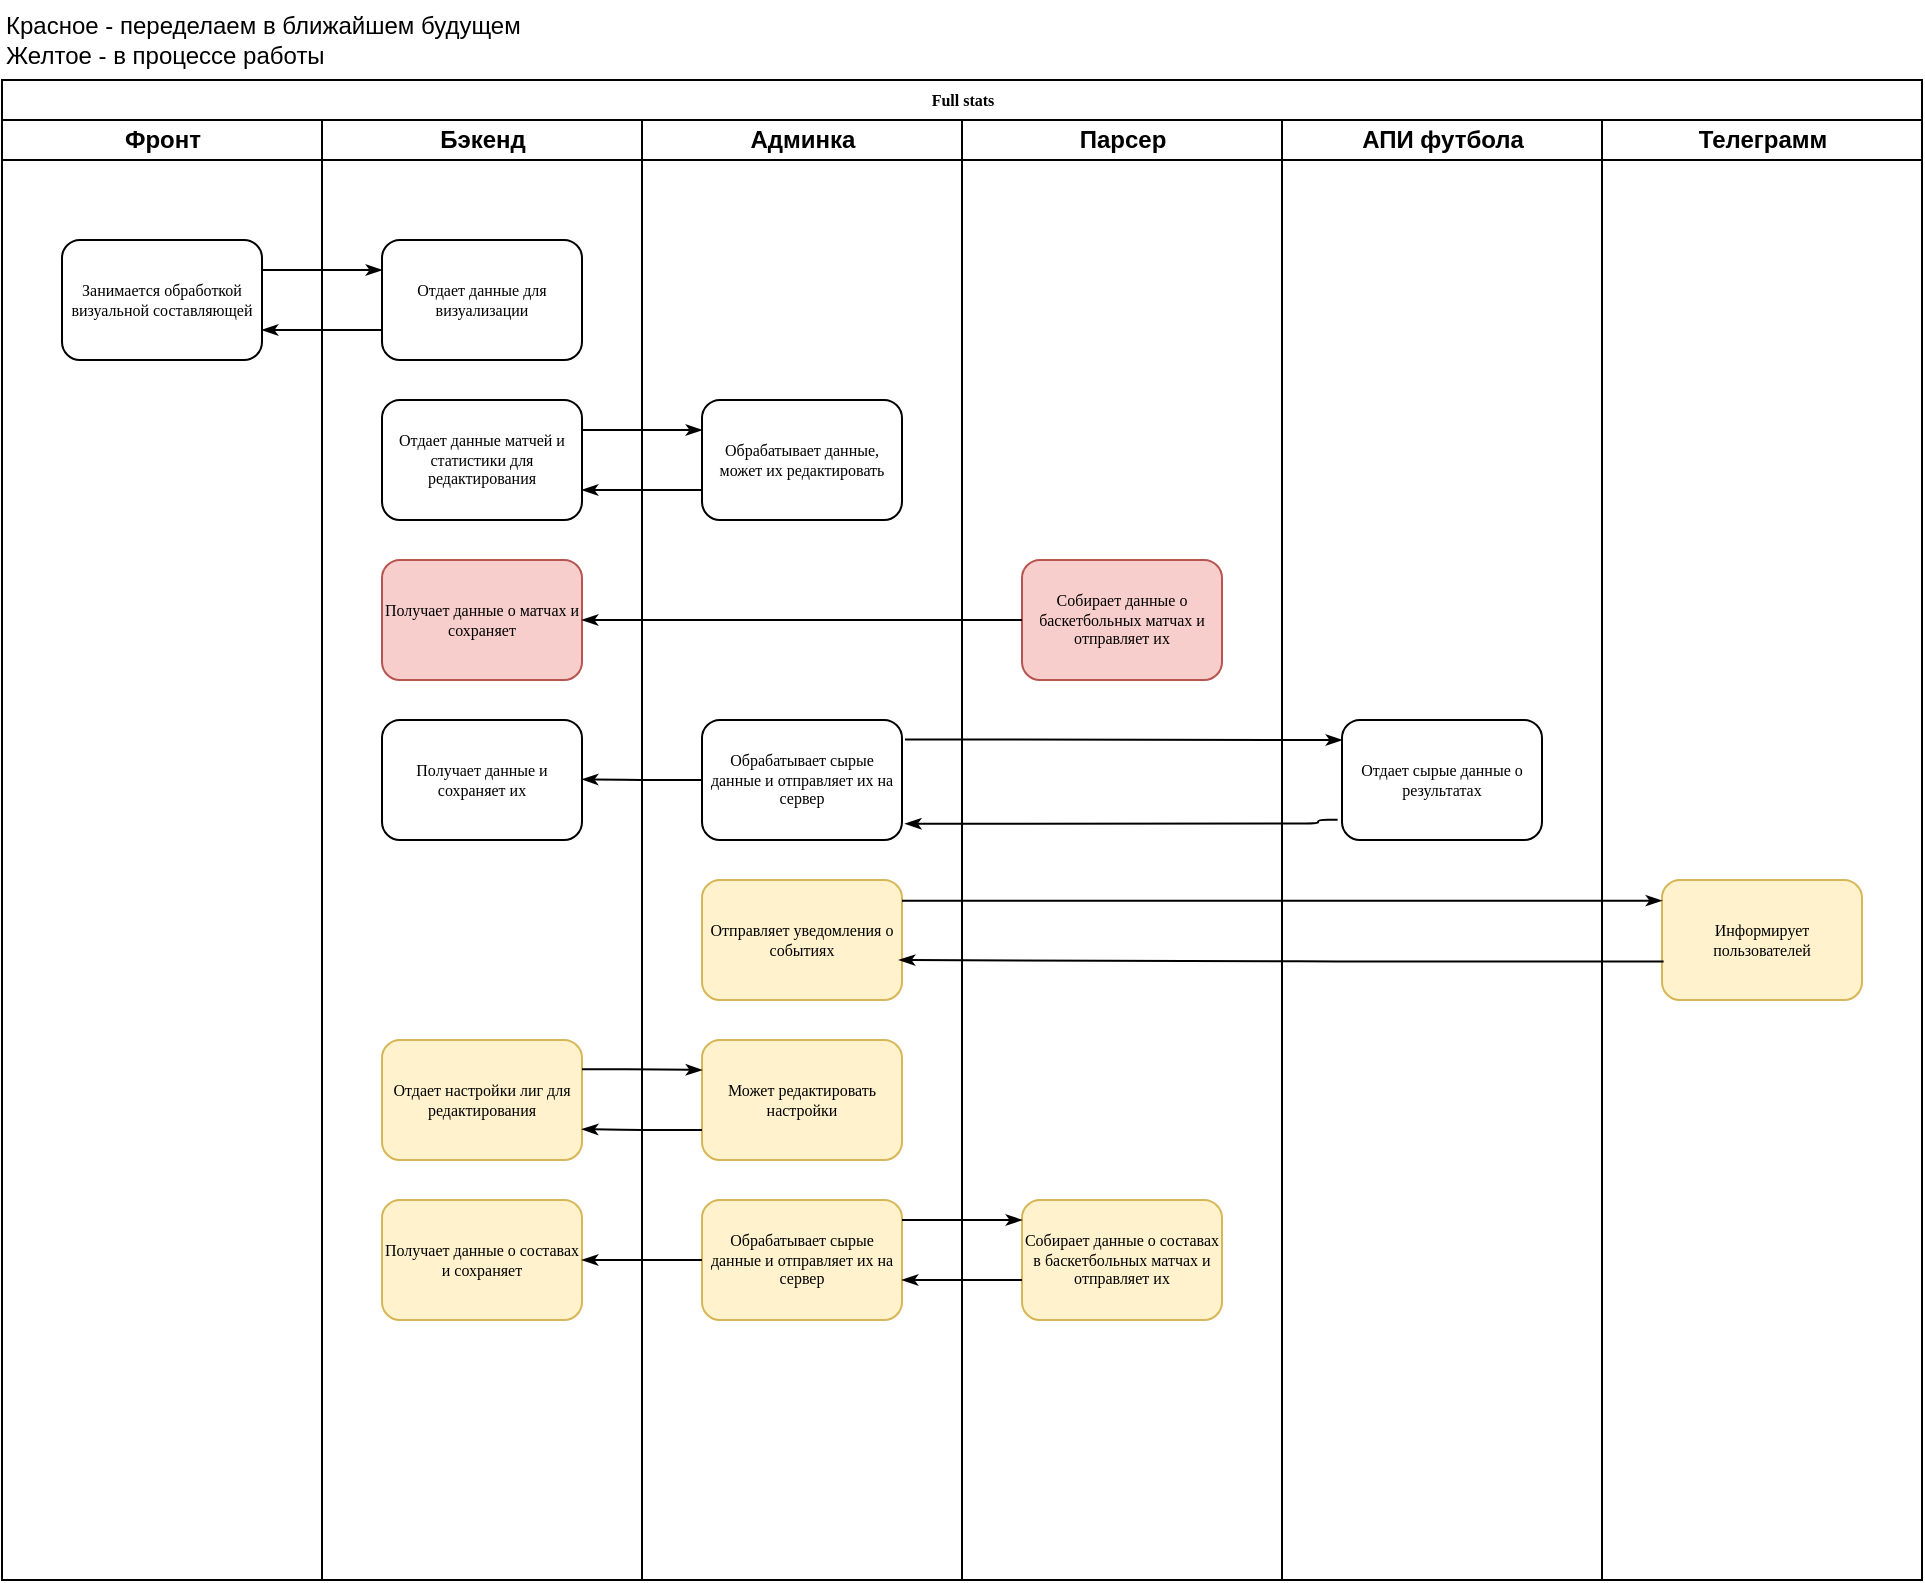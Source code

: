<mxfile version="20.6.0" type="github">
  <diagram name="Page-1" id="74e2e168-ea6b-b213-b513-2b3c1d86103e">
    <mxGraphModel dx="1301" dy="731" grid="1" gridSize="10" guides="1" tooltips="1" connect="1" arrows="1" fold="1" page="1" pageScale="1" pageWidth="1100" pageHeight="850" background="none" math="0" shadow="0">
      <root>
        <mxCell id="0" />
        <mxCell id="1" parent="0" />
        <mxCell id="77e6c97f196da883-1" value="Full stats" style="swimlane;html=1;childLayout=stackLayout;startSize=20;rounded=0;shadow=0;labelBackgroundColor=none;strokeWidth=1;fontFamily=Verdana;fontSize=8;align=center;" parent="1" vertex="1">
          <mxGeometry x="60" y="40" width="960" height="750" as="geometry" />
        </mxCell>
        <mxCell id="77e6c97f196da883-2" value="Фронт" style="swimlane;html=1;startSize=20;" parent="77e6c97f196da883-1" vertex="1">
          <mxGeometry y="20" width="160" height="730" as="geometry" />
        </mxCell>
        <mxCell id="77e6c97f196da883-8" value="Занимается обработкой визуальной составляющей" style="rounded=1;whiteSpace=wrap;html=1;shadow=0;labelBackgroundColor=none;strokeWidth=1;fontFamily=Verdana;fontSize=8;align=center;" parent="77e6c97f196da883-2" vertex="1">
          <mxGeometry x="30" y="60" width="100" height="60" as="geometry" />
        </mxCell>
        <mxCell id="77e6c97f196da883-3" value="Бэкенд" style="swimlane;html=1;startSize=20;" parent="77e6c97f196da883-1" vertex="1">
          <mxGeometry x="160" y="20" width="160" height="730" as="geometry" />
        </mxCell>
        <mxCell id="77e6c97f196da883-11" value="Отдает данные для визуализации" style="rounded=1;whiteSpace=wrap;html=1;shadow=0;labelBackgroundColor=none;strokeWidth=1;fontFamily=Verdana;fontSize=8;align=center;" parent="77e6c97f196da883-3" vertex="1">
          <mxGeometry x="30" y="60" width="100" height="60" as="geometry" />
        </mxCell>
        <mxCell id="qHQJKQO2i5-u3Q4mEbJ6-1" style="edgeStyle=orthogonalEdgeStyle;rounded=1;html=1;labelBackgroundColor=none;startArrow=none;startFill=0;startSize=5;endArrow=classicThin;endFill=1;endSize=5;jettySize=auto;orthogonalLoop=1;strokeWidth=1;fontFamily=Verdana;fontSize=8" edge="1" parent="77e6c97f196da883-3">
          <mxGeometry relative="1" as="geometry">
            <mxPoint x="30" y="105" as="sourcePoint" />
            <mxPoint x="-30" y="105" as="targetPoint" />
            <Array as="points">
              <mxPoint x="-10" y="105" />
              <mxPoint x="-10" y="105" />
            </Array>
          </mxGeometry>
        </mxCell>
        <mxCell id="qHQJKQO2i5-u3Q4mEbJ6-34" value="Отдает настройки лиг для редактирования" style="rounded=1;whiteSpace=wrap;html=1;shadow=0;labelBackgroundColor=none;strokeWidth=1;fontFamily=Verdana;fontSize=8;align=center;fillColor=#fff2cc;strokeColor=#d6b656;" vertex="1" parent="77e6c97f196da883-3">
          <mxGeometry x="30" y="460" width="100" height="60" as="geometry" />
        </mxCell>
        <mxCell id="qHQJKQO2i5-u3Q4mEbJ6-38" value="Получает данные о составах и сохраняет" style="rounded=1;whiteSpace=wrap;html=1;shadow=0;labelBackgroundColor=none;strokeWidth=1;fontFamily=Verdana;fontSize=8;align=center;fillColor=#fff2cc;strokeColor=#d6b656;" vertex="1" parent="77e6c97f196da883-3">
          <mxGeometry x="30" y="540" width="100" height="60" as="geometry" />
        </mxCell>
        <mxCell id="qHQJKQO2i5-u3Q4mEbJ6-2" value="Отдает данные матчей и статистики для редактирования" style="rounded=1;whiteSpace=wrap;html=1;shadow=0;labelBackgroundColor=none;strokeWidth=1;fontFamily=Verdana;fontSize=8;align=center;" vertex="1" parent="77e6c97f196da883-3">
          <mxGeometry x="30" y="140" width="100" height="60" as="geometry" />
        </mxCell>
        <mxCell id="77e6c97f196da883-26" style="edgeStyle=orthogonalEdgeStyle;rounded=1;html=1;labelBackgroundColor=none;startArrow=none;startFill=0;startSize=5;endArrow=classicThin;endFill=1;endSize=5;jettySize=auto;orthogonalLoop=1;strokeWidth=1;fontFamily=Verdana;fontSize=8" parent="77e6c97f196da883-1" source="77e6c97f196da883-8" target="77e6c97f196da883-11" edge="1">
          <mxGeometry relative="1" as="geometry">
            <Array as="points">
              <mxPoint x="150" y="95" />
              <mxPoint x="150" y="95" />
            </Array>
          </mxGeometry>
        </mxCell>
        <mxCell id="77e6c97f196da883-4" value="Админка" style="swimlane;html=1;startSize=20;" parent="77e6c97f196da883-1" vertex="1">
          <mxGeometry x="320" y="20" width="160" height="730" as="geometry" />
        </mxCell>
        <mxCell id="qHQJKQO2i5-u3Q4mEbJ6-4" value="Обрабатывает данные, может их редактировать" style="rounded=1;whiteSpace=wrap;html=1;shadow=0;labelBackgroundColor=none;strokeWidth=1;fontFamily=Verdana;fontSize=8;align=center;" vertex="1" parent="77e6c97f196da883-4">
          <mxGeometry x="30" y="140" width="100" height="60" as="geometry" />
        </mxCell>
        <mxCell id="qHQJKQO2i5-u3Q4mEbJ6-5" style="edgeStyle=orthogonalEdgeStyle;rounded=1;html=1;labelBackgroundColor=none;startArrow=none;startFill=0;startSize=5;endArrow=classicThin;endFill=1;endSize=5;jettySize=auto;orthogonalLoop=1;strokeWidth=1;fontFamily=Verdana;fontSize=8" edge="1" parent="77e6c97f196da883-4">
          <mxGeometry relative="1" as="geometry">
            <mxPoint x="30" y="185" as="sourcePoint" />
            <mxPoint x="-30" y="185" as="targetPoint" />
            <Array as="points">
              <mxPoint y="185" />
              <mxPoint y="185" />
            </Array>
          </mxGeometry>
        </mxCell>
        <mxCell id="qHQJKQO2i5-u3Q4mEbJ6-6" value="Получает данные о матчах и сохраняет" style="rounded=1;whiteSpace=wrap;html=1;shadow=0;labelBackgroundColor=none;strokeWidth=1;fontFamily=Verdana;fontSize=8;align=center;fillColor=#f8cecc;strokeColor=#b85450;" vertex="1" parent="77e6c97f196da883-4">
          <mxGeometry x="-130" y="220" width="100" height="60" as="geometry" />
        </mxCell>
        <mxCell id="qHQJKQO2i5-u3Q4mEbJ6-14" value="Получает данные и сохраняет их" style="rounded=1;whiteSpace=wrap;html=1;shadow=0;labelBackgroundColor=none;strokeWidth=1;fontFamily=Verdana;fontSize=8;align=center;" vertex="1" parent="77e6c97f196da883-4">
          <mxGeometry x="-130" y="300" width="100" height="60" as="geometry" />
        </mxCell>
        <mxCell id="qHQJKQO2i5-u3Q4mEbJ6-15" value="Обрабатывает сырые данные и отправляет их на сервер" style="rounded=1;whiteSpace=wrap;html=1;shadow=0;labelBackgroundColor=none;strokeWidth=1;fontFamily=Verdana;fontSize=8;align=center;" vertex="1" parent="77e6c97f196da883-4">
          <mxGeometry x="30" y="300" width="100" height="60" as="geometry" />
        </mxCell>
        <mxCell id="qHQJKQO2i5-u3Q4mEbJ6-16" style="edgeStyle=orthogonalEdgeStyle;rounded=1;html=1;labelBackgroundColor=none;startArrow=none;startFill=0;startSize=5;endArrow=classicThin;endFill=1;endSize=5;jettySize=auto;orthogonalLoop=1;strokeWidth=1;fontFamily=Verdana;fontSize=8" edge="1" parent="77e6c97f196da883-4">
          <mxGeometry relative="1" as="geometry">
            <mxPoint x="30" y="330" as="sourcePoint" />
            <mxPoint x="-30" y="329.68" as="targetPoint" />
            <Array as="points">
              <mxPoint y="329.68" />
              <mxPoint y="329.68" />
            </Array>
          </mxGeometry>
        </mxCell>
        <mxCell id="qHQJKQO2i5-u3Q4mEbJ6-26" value="Отправляет уведомления о событиях" style="rounded=1;whiteSpace=wrap;html=1;shadow=0;labelBackgroundColor=none;strokeWidth=1;fontFamily=Verdana;fontSize=8;align=center;fillColor=#fff2cc;strokeColor=#d6b656;" vertex="1" parent="77e6c97f196da883-4">
          <mxGeometry x="30" y="380" width="100" height="60" as="geometry" />
        </mxCell>
        <mxCell id="qHQJKQO2i5-u3Q4mEbJ6-35" value="Может редактировать настройки" style="rounded=1;whiteSpace=wrap;html=1;shadow=0;labelBackgroundColor=none;strokeWidth=1;fontFamily=Verdana;fontSize=8;align=center;fillColor=#fff2cc;strokeColor=#d6b656;" vertex="1" parent="77e6c97f196da883-4">
          <mxGeometry x="30" y="460" width="100" height="60" as="geometry" />
        </mxCell>
        <mxCell id="qHQJKQO2i5-u3Q4mEbJ6-36" style="edgeStyle=orthogonalEdgeStyle;rounded=1;html=1;labelBackgroundColor=none;startArrow=none;startFill=0;startSize=5;endArrow=classicThin;endFill=1;endSize=5;jettySize=auto;orthogonalLoop=1;strokeWidth=1;fontFamily=Verdana;fontSize=8" edge="1" parent="77e6c97f196da883-4">
          <mxGeometry relative="1" as="geometry">
            <Array as="points">
              <mxPoint y="474.61" />
              <mxPoint y="474.61" />
            </Array>
            <mxPoint x="-30" y="474.647" as="sourcePoint" />
            <mxPoint x="30" y="475" as="targetPoint" />
          </mxGeometry>
        </mxCell>
        <mxCell id="qHQJKQO2i5-u3Q4mEbJ6-37" style="edgeStyle=orthogonalEdgeStyle;rounded=1;html=1;labelBackgroundColor=none;startArrow=none;startFill=0;startSize=5;endArrow=classicThin;endFill=1;endSize=5;jettySize=auto;orthogonalLoop=1;strokeWidth=1;fontFamily=Verdana;fontSize=8" edge="1" parent="77e6c97f196da883-4">
          <mxGeometry relative="1" as="geometry">
            <mxPoint x="30" y="505" as="sourcePoint" />
            <mxPoint x="-30" y="504.61" as="targetPoint" />
            <Array as="points">
              <mxPoint y="504.61" />
              <mxPoint y="504.61" />
            </Array>
          </mxGeometry>
        </mxCell>
        <mxCell id="qHQJKQO2i5-u3Q4mEbJ6-41" value="Обрабатывает сырые данные и отправляет их на сервер" style="rounded=1;whiteSpace=wrap;html=1;shadow=0;labelBackgroundColor=none;strokeWidth=1;fontFamily=Verdana;fontSize=8;align=center;fillColor=#fff2cc;strokeColor=#d6b656;" vertex="1" parent="77e6c97f196da883-4">
          <mxGeometry x="30" y="540" width="100" height="60" as="geometry" />
        </mxCell>
        <mxCell id="77e6c97f196da883-5" value="Парсер" style="swimlane;html=1;startSize=20;" parent="77e6c97f196da883-1" vertex="1">
          <mxGeometry x="480" y="20" width="160" height="730" as="geometry" />
        </mxCell>
        <mxCell id="qHQJKQO2i5-u3Q4mEbJ6-8" value="Собирает данные о баскетбольных матчах и отправляет их" style="rounded=1;whiteSpace=wrap;html=1;shadow=0;labelBackgroundColor=none;strokeWidth=1;fontFamily=Verdana;fontSize=8;align=center;fillColor=#f8cecc;strokeColor=#b85450;" vertex="1" parent="77e6c97f196da883-5">
          <mxGeometry x="30" y="220" width="100" height="60" as="geometry" />
        </mxCell>
        <mxCell id="qHQJKQO2i5-u3Q4mEbJ6-39" value="Собирает данные о составах в баскетбольных матчах и отправляет их" style="rounded=1;whiteSpace=wrap;html=1;shadow=0;labelBackgroundColor=none;strokeWidth=1;fontFamily=Verdana;fontSize=8;align=center;fillColor=#fff2cc;strokeColor=#d6b656;" vertex="1" parent="77e6c97f196da883-5">
          <mxGeometry x="30" y="540" width="100" height="60" as="geometry" />
        </mxCell>
        <mxCell id="77e6c97f196da883-6" value="АПИ футбола" style="swimlane;html=1;startSize=20;" parent="77e6c97f196da883-1" vertex="1">
          <mxGeometry x="640" y="20" width="160" height="730" as="geometry" />
        </mxCell>
        <mxCell id="qHQJKQO2i5-u3Q4mEbJ6-18" value="Отдает сырые данные о результатах" style="rounded=1;whiteSpace=wrap;html=1;shadow=0;labelBackgroundColor=none;strokeWidth=1;fontFamily=Verdana;fontSize=8;align=center;" vertex="1" parent="77e6c97f196da883-6">
          <mxGeometry x="30" y="300" width="100" height="60" as="geometry" />
        </mxCell>
        <mxCell id="77e6c97f196da883-7" value="Телеграмм" style="swimlane;html=1;startSize=20;" parent="77e6c97f196da883-1" vertex="1">
          <mxGeometry x="800" y="20" width="160" height="730" as="geometry" />
        </mxCell>
        <mxCell id="qHQJKQO2i5-u3Q4mEbJ6-27" value="Информирует пользователей" style="rounded=1;whiteSpace=wrap;html=1;shadow=0;labelBackgroundColor=none;strokeWidth=1;fontFamily=Verdana;fontSize=8;align=center;fillColor=#fff2cc;strokeColor=#d6b656;" vertex="1" parent="77e6c97f196da883-7">
          <mxGeometry x="30" y="380" width="100" height="60" as="geometry" />
        </mxCell>
        <mxCell id="qHQJKQO2i5-u3Q4mEbJ6-19" style="edgeStyle=orthogonalEdgeStyle;rounded=1;html=1;labelBackgroundColor=none;startArrow=none;startFill=0;startSize=5;endArrow=classicThin;endFill=1;endSize=5;jettySize=auto;orthogonalLoop=1;strokeWidth=1;fontFamily=Verdana;fontSize=8;exitX=1.015;exitY=0.162;exitDx=0;exitDy=0;exitPerimeter=0;entryX=0;entryY=0.167;entryDx=0;entryDy=0;entryPerimeter=0;" edge="1" parent="77e6c97f196da883-1" source="qHQJKQO2i5-u3Q4mEbJ6-15" target="qHQJKQO2i5-u3Q4mEbJ6-18">
          <mxGeometry relative="1" as="geometry">
            <Array as="points">
              <mxPoint x="470" y="330" />
            </Array>
            <mxPoint x="470" y="330" as="sourcePoint" />
            <mxPoint x="510" y="330" as="targetPoint" />
          </mxGeometry>
        </mxCell>
        <mxCell id="qHQJKQO2i5-u3Q4mEbJ6-9" style="edgeStyle=orthogonalEdgeStyle;rounded=1;html=1;labelBackgroundColor=none;startArrow=none;startFill=0;startSize=5;endArrow=classicThin;endFill=1;endSize=5;jettySize=auto;orthogonalLoop=1;strokeWidth=1;fontFamily=Verdana;fontSize=8;exitX=0;exitY=0.5;exitDx=0;exitDy=0;entryX=1;entryY=0.5;entryDx=0;entryDy=0;" edge="1" parent="77e6c97f196da883-1" source="qHQJKQO2i5-u3Q4mEbJ6-8" target="qHQJKQO2i5-u3Q4mEbJ6-6">
          <mxGeometry relative="1" as="geometry">
            <mxPoint x="360" y="285" as="sourcePoint" />
            <mxPoint x="290" y="285" as="targetPoint" />
            <Array as="points" />
          </mxGeometry>
        </mxCell>
        <mxCell id="qHQJKQO2i5-u3Q4mEbJ6-46" style="edgeStyle=orthogonalEdgeStyle;rounded=1;html=1;labelBackgroundColor=none;startArrow=none;startFill=0;startSize=5;endArrow=classicThin;endFill=1;endSize=5;jettySize=auto;orthogonalLoop=1;strokeWidth=1;fontFamily=Verdana;fontSize=8;entryX=1;entryY=0.5;entryDx=0;entryDy=0;exitX=0;exitY=0.5;exitDx=0;exitDy=0;" edge="1" parent="77e6c97f196da883-1" source="qHQJKQO2i5-u3Q4mEbJ6-41" target="qHQJKQO2i5-u3Q4mEbJ6-38">
          <mxGeometry relative="1" as="geometry">
            <mxPoint x="370" y="534.61" as="sourcePoint" />
            <mxPoint x="300" y="534.61" as="targetPoint" />
            <Array as="points">
              <mxPoint x="310" y="590" />
              <mxPoint x="310" y="590" />
            </Array>
          </mxGeometry>
        </mxCell>
        <mxCell id="qHQJKQO2i5-u3Q4mEbJ6-49" style="edgeStyle=orthogonalEdgeStyle;rounded=1;html=1;labelBackgroundColor=none;startArrow=none;startFill=0;startSize=5;endArrow=classicThin;endFill=1;endSize=5;jettySize=auto;orthogonalLoop=1;strokeWidth=1;fontFamily=Verdana;fontSize=8;" edge="1" parent="77e6c97f196da883-1">
          <mxGeometry relative="1" as="geometry">
            <Array as="points">
              <mxPoint x="450" y="570" />
              <mxPoint x="510" y="570" />
            </Array>
            <mxPoint x="450" y="570" as="sourcePoint" />
            <mxPoint x="510" y="570" as="targetPoint" />
          </mxGeometry>
        </mxCell>
        <mxCell id="qHQJKQO2i5-u3Q4mEbJ6-3" style="edgeStyle=orthogonalEdgeStyle;rounded=1;html=1;labelBackgroundColor=none;startArrow=none;startFill=0;startSize=5;endArrow=classicThin;endFill=1;endSize=5;jettySize=auto;orthogonalLoop=1;strokeWidth=1;fontFamily=Verdana;fontSize=8" edge="1" parent="77e6c97f196da883-1" source="qHQJKQO2i5-u3Q4mEbJ6-2" target="qHQJKQO2i5-u3Q4mEbJ6-4">
          <mxGeometry relative="1" as="geometry">
            <Array as="points">
              <mxPoint x="320" y="175" />
              <mxPoint x="320" y="175" />
            </Array>
          </mxGeometry>
        </mxCell>
        <mxCell id="qHQJKQO2i5-u3Q4mEbJ6-21" style="edgeStyle=orthogonalEdgeStyle;rounded=1;html=1;labelBackgroundColor=none;startArrow=none;startFill=0;startSize=5;endArrow=classicThin;endFill=1;endSize=5;jettySize=auto;orthogonalLoop=1;strokeWidth=1;fontFamily=Verdana;fontSize=8;entryX=1.016;entryY=0.864;entryDx=0;entryDy=0;entryPerimeter=0;exitX=-0.022;exitY=0.831;exitDx=0;exitDy=0;exitPerimeter=0;" edge="1" parent="77e6c97f196da883-1" source="qHQJKQO2i5-u3Q4mEbJ6-18" target="qHQJKQO2i5-u3Q4mEbJ6-15">
          <mxGeometry relative="1" as="geometry">
            <mxPoint x="660" y="390" as="sourcePoint" />
            <mxPoint x="460" y="370" as="targetPoint" />
            <Array as="points">
              <mxPoint x="658" y="370" />
              <mxPoint x="658" y="372" />
            </Array>
          </mxGeometry>
        </mxCell>
        <mxCell id="qHQJKQO2i5-u3Q4mEbJ6-29" style="edgeStyle=orthogonalEdgeStyle;rounded=1;html=1;labelBackgroundColor=none;startArrow=none;startFill=0;startSize=5;endArrow=classicThin;endFill=1;endSize=5;jettySize=auto;orthogonalLoop=1;strokeWidth=1;fontFamily=Verdana;fontSize=8;exitX=1;exitY=0.172;exitDx=0;exitDy=0;exitPerimeter=0;entryX=0;entryY=0.172;entryDx=0;entryDy=0;entryPerimeter=0;" edge="1" parent="77e6c97f196da883-1" source="qHQJKQO2i5-u3Q4mEbJ6-26" target="qHQJKQO2i5-u3Q4mEbJ6-27">
          <mxGeometry relative="1" as="geometry">
            <Array as="points" />
            <mxPoint x="460.75" y="410" as="sourcePoint" />
            <mxPoint x="659.25" y="410.3" as="targetPoint" />
          </mxGeometry>
        </mxCell>
        <mxCell id="qHQJKQO2i5-u3Q4mEbJ6-28" style="edgeStyle=orthogonalEdgeStyle;rounded=1;html=1;labelBackgroundColor=none;startArrow=none;startFill=0;startSize=5;endArrow=classicThin;endFill=1;endSize=5;jettySize=auto;orthogonalLoop=1;strokeWidth=1;fontFamily=Verdana;fontSize=8;exitX=0.008;exitY=0.679;exitDx=0;exitDy=0;exitPerimeter=0;entryX=0.985;entryY=0.667;entryDx=0;entryDy=0;entryPerimeter=0;" edge="1" parent="77e6c97f196da883-1" source="qHQJKQO2i5-u3Q4mEbJ6-27" target="qHQJKQO2i5-u3Q4mEbJ6-26">
          <mxGeometry relative="1" as="geometry">
            <mxPoint x="660.45" y="440.34" as="sourcePoint" />
            <mxPoint x="459.55" y="440" as="targetPoint" />
            <Array as="points">
              <mxPoint x="658" y="441" />
            </Array>
          </mxGeometry>
        </mxCell>
        <mxCell id="qHQJKQO2i5-u3Q4mEbJ6-47" style="edgeStyle=orthogonalEdgeStyle;rounded=1;html=1;labelBackgroundColor=none;startArrow=none;startFill=0;startSize=5;endArrow=classicThin;endFill=1;endSize=5;jettySize=auto;orthogonalLoop=1;strokeWidth=1;fontFamily=Verdana;fontSize=8;" edge="1" parent="1">
          <mxGeometry relative="1" as="geometry">
            <mxPoint x="570" y="640" as="sourcePoint" />
            <mxPoint x="510" y="640" as="targetPoint" />
            <Array as="points">
              <mxPoint x="570" y="640" />
            </Array>
          </mxGeometry>
        </mxCell>
        <mxCell id="qHQJKQO2i5-u3Q4mEbJ6-50" value="Красное - переделаем в ближайшем будущем&lt;br&gt;Желтое - в процессе работы&lt;br&gt;" style="text;html=1;align=left;verticalAlign=middle;resizable=0;points=[];autosize=1;strokeColor=none;fillColor=none;" vertex="1" parent="1">
          <mxGeometry x="60" width="280" height="40" as="geometry" />
        </mxCell>
      </root>
    </mxGraphModel>
  </diagram>
</mxfile>
